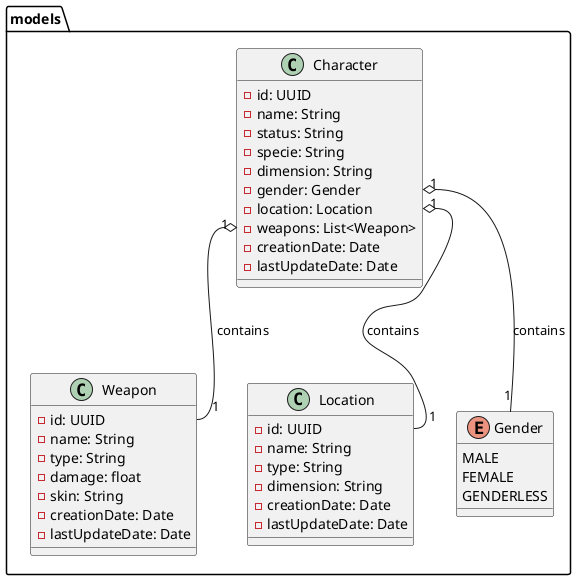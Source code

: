 @startuml
'https://plantuml.com/class-diagram
package models {
    class Character {
        - id: UUID
        - name: String
        - status: String
        - specie: String
        - dimension: String
        - gender: Gender
        - location: Location
        - weapons: List<Weapon>
        - creationDate: Date
        - lastUpdateDate: Date
    }

    class Weapon {
            - id: UUID
            - name: String
            - type: String
            - damage: float
            - skin: String
            - creationDate: Date
            - lastUpdateDate: Date
        }

    class Location {
        - id: UUID
        - name: String
        - type: String
        - dimension: String
        - creationDate: Date
        - lastUpdateDate: Date
    }

    enum Gender {
        MALE
        FEMALE
        GENDERLESS
    }
}

Character::gender "1" o-- "1" Gender : contains
Character::location "1" o-- "  1" Location::id : contains
Character::weapons "1" o-- "  1" Weapon::id : contains
@enduml